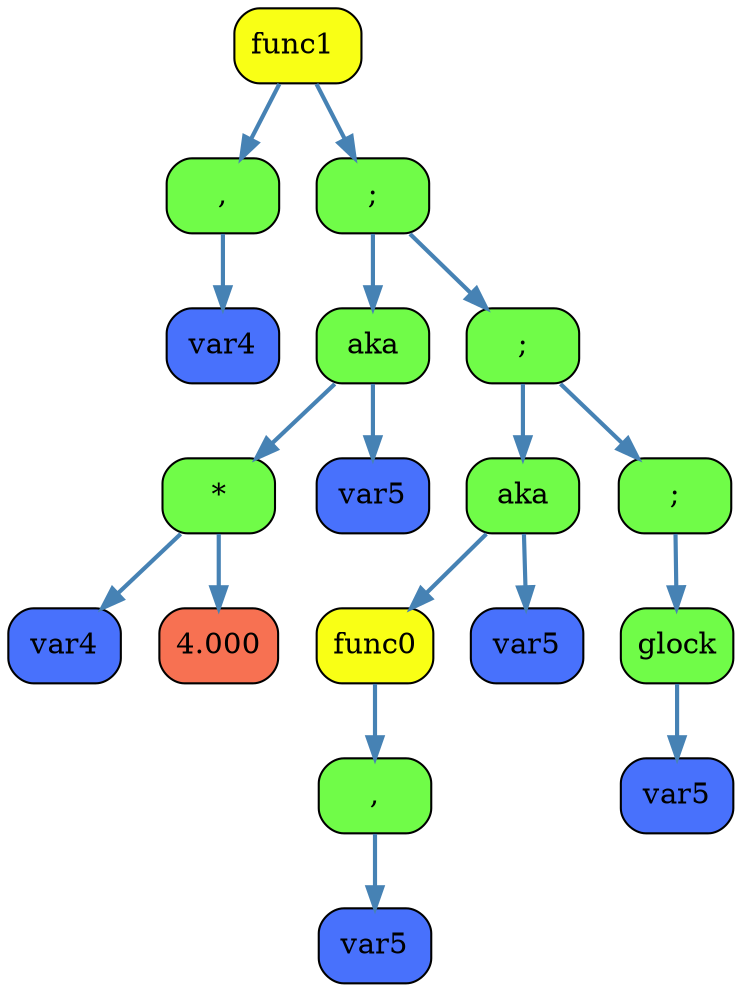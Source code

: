 digraph DotGraph
{
    Node1 [shape="box", color="black", fontcolor="black", fillcolor="#F9FF15", style="rounded, filled", weight="1", label="func1 "];
    Node3 [shape="box", color="black", fontcolor="black", fillcolor="#70FC48", style="rounded, filled", weight="1", label=","];
    Node7 [shape="box", color="black", fontcolor="black", fillcolor="#4871FC", style="rounded, filled", weight="1", label="var4"];
    Node3 -> Node7 [color="#4682B4", style="bold", weight="1", label=""];
    Node1 -> Node3 [color="#4682B4", style="bold", weight="1", label=""];
    Node4 [shape="box", color="black", fontcolor="black", fillcolor="#70FC48", style="rounded, filled", weight="1", label=";"];
    Node9 [shape="box", color="black", fontcolor="black", fillcolor="#70FC48", style="rounded, filled", weight="1", label="aka"];
    Node19 [shape="box", color="black", fontcolor="black", fillcolor="#70FC48", style="rounded, filled", weight="1", label="*"];
    Node39 [shape="box", color="black", fontcolor="black", fillcolor="#4871FC", style="rounded, filled", weight="1", label="var4"];
    Node19 -> Node39 [color="#4682B4", style="bold", weight="1", label=""];
    Node40 [shape="box", color="black", fontcolor="black", fillcolor="#F77152", style="rounded, filled", weight="1", label="4.000"];
    Node19 -> Node40 [color="#4682B4", style="bold", weight="1", label=""];
    Node9 -> Node19 [color="#4682B4", style="bold", weight="1", label=""];
    Node20 [shape="box", color="black", fontcolor="black", fillcolor="#4871FC", style="rounded, filled", weight="1", label="var5"];
    Node9 -> Node20 [color="#4682B4", style="bold", weight="1", label=""];
    Node4 -> Node9 [color="#4682B4", style="bold", weight="1", label=""];
    Node10 [shape="box", color="black", fontcolor="black", fillcolor="#70FC48", style="rounded, filled", weight="1", label=";"];
    Node21 [shape="box", color="black", fontcolor="black", fillcolor="#70FC48", style="rounded, filled", weight="1", label="aka"];
    Node43 [shape="box", color="black", fontcolor="black", fillcolor="#F9FF15", style="rounded, filled", weight="1", label="func0"];
    Node87 [shape="box", color="black", fontcolor="black", fillcolor="#70FC48", style="rounded, filled", weight="1", label=","];
    Node175 [shape="box", color="black", fontcolor="black", fillcolor="#4871FC", style="rounded, filled", weight="1", label="var5"];
    Node87 -> Node175 [color="#4682B4", style="bold", weight="1", label=""];
    Node43 -> Node87 [color="#4682B4", style="bold", weight="1", label=""];
    Node21 -> Node43 [color="#4682B4", style="bold", weight="1", label=""];
    Node44 [shape="box", color="black", fontcolor="black", fillcolor="#4871FC", style="rounded, filled", weight="1", label="var5"];
    Node21 -> Node44 [color="#4682B4", style="bold", weight="1", label=""];
    Node10 -> Node21 [color="#4682B4", style="bold", weight="1", label=""];
    Node22 [shape="box", color="black", fontcolor="black", fillcolor="#70FC48", style="rounded, filled", weight="1", label=";"];
    Node45 [shape="box", color="black", fontcolor="black", fillcolor="#70FC48", style="rounded, filled", weight="1", label="glock"];
    Node92 [shape="box", color="black", fontcolor="black", fillcolor="#4871FC", style="rounded, filled", weight="1", label="var5"];
    Node45 -> Node92 [color="#4682B4", style="bold", weight="1", label=""];
    Node22 -> Node45 [color="#4682B4", style="bold", weight="1", label=""];
    Node10 -> Node22 [color="#4682B4", style="bold", weight="1", label=""];
    Node4 -> Node10 [color="#4682B4", style="bold", weight="1", label=""];
    Node1 -> Node4 [color="#4682B4", style="bold", weight="1", label=""];
}
